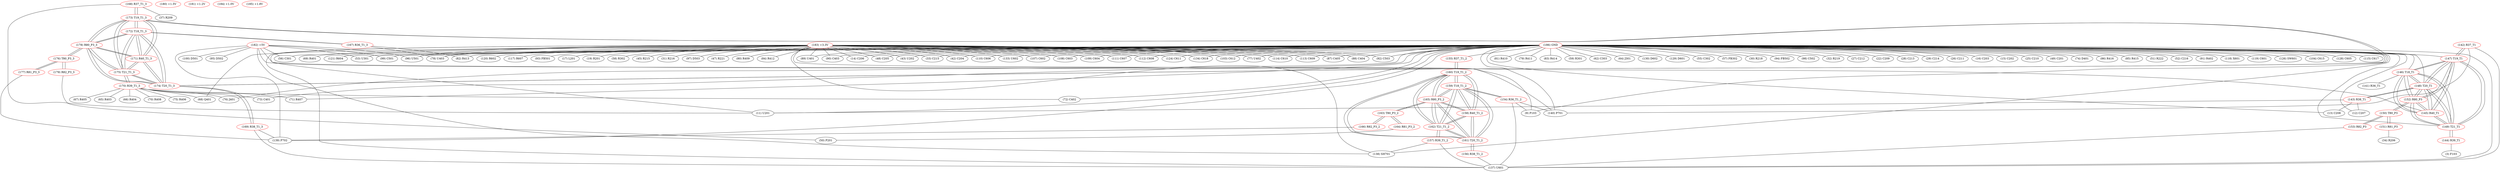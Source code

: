 graph {
	142 [label="(142) R37_T1" color=red]
	137 [label="(137) U601"]
	140 [label="(140) P701"]
	147 [label="(147) T19_T1"]
	143 [label="(143) R38_T1" color=red]
	12 [label="(12) C207"]
	11 [label="(11) U201"]
	13 [label="(13) C208"]
	148 [label="(148) T20_T1"]
	144 [label="(144) R39_T1" color=red]
	3 [label="(3) F103"]
	149 [label="(149) T21_T1"]
	145 [label="(145) R40_T1" color=red]
	152 [label="(152) R80_P3"]
	146 [label="(146) T18_T1"]
	149 [label="(149) T21_T1"]
	148 [label="(148) T20_T1"]
	147 [label="(147) T19_T1"]
	146 [label="(146) T18_T1" color=red]
	141 [label="(141) R36_T1"]
	152 [label="(152) R80_P3"]
	149 [label="(149) T21_T1"]
	148 [label="(148) T20_T1"]
	147 [label="(147) T19_T1"]
	145 [label="(145) R40_T1"]
	147 [label="(147) T19_T1" color=red]
	142 [label="(142) R37_T1"]
	152 [label="(152) R80_P3"]
	146 [label="(146) T18_T1"]
	149 [label="(149) T21_T1"]
	148 [label="(148) T20_T1"]
	145 [label="(145) R40_T1"]
	148 [label="(148) T20_T1" color=red]
	143 [label="(143) R38_T1"]
	152 [label="(152) R80_P3"]
	146 [label="(146) T18_T1"]
	149 [label="(149) T21_T1"]
	147 [label="(147) T19_T1"]
	145 [label="(145) R40_T1"]
	149 [label="(149) T21_T1" color=red]
	144 [label="(144) R39_T1"]
	152 [label="(152) R80_P3"]
	146 [label="(146) T18_T1"]
	148 [label="(148) T20_T1"]
	147 [label="(147) T19_T1"]
	145 [label="(145) R40_T1"]
	150 [label="(150) T80_P3" color=red]
	151 [label="(151) R81_P3"]
	153 [label="(153) R82_P3"]
	152 [label="(152) R80_P3"]
	151 [label="(151) R81_P3" color=red]
	34 [label="(34) R206"]
	150 [label="(150) T80_P3"]
	152 [label="(152) R80_P3" color=red]
	146 [label="(146) T18_T1"]
	149 [label="(149) T21_T1"]
	148 [label="(148) T20_T1"]
	147 [label="(147) T19_T1"]
	145 [label="(145) R40_T1"]
	150 [label="(150) T80_P3"]
	153 [label="(153) R82_P3" color=red]
	137 [label="(137) U601"]
	150 [label="(150) T80_P3"]
	154 [label="(154) R36_T1_2" color=red]
	140 [label="(140) P701"]
	137 [label="(137) U601"]
	9 [label="(9) P103"]
	159 [label="(159) T18_T1_2"]
	155 [label="(155) R37_T1_2" color=red]
	160 [label="(160) T19_T1_2"]
	156 [label="(156) R38_T1_2" color=red]
	137 [label="(137) U601"]
	161 [label="(161) T20_T1_2"]
	157 [label="(157) R39_T1_2" color=red]
	137 [label="(137) U601"]
	138 [label="(138) SH701"]
	162 [label="(162) T21_T1_2"]
	158 [label="(158) R40_T1_2" color=red]
	165 [label="(165) R80_P3_2"]
	159 [label="(159) T18_T1_2"]
	162 [label="(162) T21_T1_2"]
	161 [label="(161) T20_T1_2"]
	160 [label="(160) T19_T1_2"]
	159 [label="(159) T18_T1_2" color=red]
	161 [label="(161) T20_T1_2"]
	160 [label="(160) T19_T1_2"]
	162 [label="(162) T21_T1_2"]
	154 [label="(154) R36_T1_2"]
	165 [label="(165) R80_P3_2"]
	158 [label="(158) R40_T1_2"]
	160 [label="(160) T19_T1_2" color=red]
	161 [label="(161) T20_T1_2"]
	159 [label="(159) T18_T1_2"]
	162 [label="(162) T21_T1_2"]
	155 [label="(155) R37_T1_2"]
	165 [label="(165) R80_P3_2"]
	158 [label="(158) R40_T1_2"]
	161 [label="(161) T20_T1_2" color=red]
	160 [label="(160) T19_T1_2"]
	159 [label="(159) T18_T1_2"]
	162 [label="(162) T21_T1_2"]
	156 [label="(156) R38_T1_2"]
	165 [label="(165) R80_P3_2"]
	158 [label="(158) R40_T1_2"]
	162 [label="(162) T21_T1_2" color=red]
	161 [label="(161) T20_T1_2"]
	160 [label="(160) T19_T1_2"]
	159 [label="(159) T18_T1_2"]
	157 [label="(157) R39_T1_2"]
	165 [label="(165) R80_P3_2"]
	158 [label="(158) R40_T1_2"]
	163 [label="(163) T80_P3_2" color=red]
	164 [label="(164) R81_P3_2"]
	166 [label="(166) R82_P3_2"]
	165 [label="(165) R80_P3_2"]
	164 [label="(164) R81_P3_2" color=red]
	50 [label="(50) P201"]
	163 [label="(163) T80_P3_2"]
	165 [label="(165) R80_P3_2" color=red]
	159 [label="(159) T18_T1_2"]
	162 [label="(162) T21_T1_2"]
	161 [label="(161) T20_T1_2"]
	160 [label="(160) T19_T1_2"]
	158 [label="(158) R40_T1_2"]
	163 [label="(163) T80_P3_2"]
	166 [label="(166) R82_P3_2" color=red]
	139 [label="(139) P702"]
	163 [label="(163) T80_P3_2"]
	167 [label="(167) R36_T1_3" color=red]
	82 [label="(82) R413"]
	78 [label="(78) U403"]
	172 [label="(172) T18_T1_3"]
	168 [label="(168) R37_T1_3" color=red]
	11 [label="(11) U201"]
	37 [label="(37) R209"]
	173 [label="(173) T19_T1_3"]
	169 [label="(169) R38_T1_3" color=red]
	139 [label="(139) P702"]
	137 [label="(137) U601"]
	174 [label="(174) T20_T1_3"]
	170 [label="(170) R39_T1_3" color=red]
	68 [label="(68) Q401"]
	67 [label="(67) R405"]
	65 [label="(65) R403"]
	66 [label="(66) R404"]
	76 [label="(76) J401"]
	73 [label="(73) C401"]
	71 [label="(71) R407"]
	72 [label="(72) C402"]
	70 [label="(70) R408"]
	75 [label="(75) R406"]
	175 [label="(175) T21_T1_3"]
	171 [label="(171) R40_T1_3" color=red]
	178 [label="(178) R80_P3_3"]
	172 [label="(172) T18_T1_3"]
	175 [label="(175) T21_T1_3"]
	174 [label="(174) T20_T1_3"]
	173 [label="(173) T19_T1_3"]
	172 [label="(172) T18_T1_3" color=red]
	174 [label="(174) T20_T1_3"]
	173 [label="(173) T19_T1_3"]
	175 [label="(175) T21_T1_3"]
	167 [label="(167) R36_T1_3"]
	178 [label="(178) R80_P3_3"]
	171 [label="(171) R40_T1_3"]
	173 [label="(173) T19_T1_3" color=red]
	174 [label="(174) T20_T1_3"]
	172 [label="(172) T18_T1_3"]
	175 [label="(175) T21_T1_3"]
	168 [label="(168) R37_T1_3"]
	178 [label="(178) R80_P3_3"]
	171 [label="(171) R40_T1_3"]
	174 [label="(174) T20_T1_3" color=red]
	173 [label="(173) T19_T1_3"]
	172 [label="(172) T18_T1_3"]
	175 [label="(175) T21_T1_3"]
	169 [label="(169) R38_T1_3"]
	178 [label="(178) R80_P3_3"]
	171 [label="(171) R40_T1_3"]
	175 [label="(175) T21_T1_3" color=red]
	174 [label="(174) T20_T1_3"]
	173 [label="(173) T19_T1_3"]
	172 [label="(172) T18_T1_3"]
	170 [label="(170) R39_T1_3"]
	178 [label="(178) R80_P3_3"]
	171 [label="(171) R40_T1_3"]
	176 [label="(176) T80_P3_3" color=red]
	177 [label="(177) R81_P3_3"]
	179 [label="(179) R82_P3_3"]
	178 [label="(178) R80_P3_3"]
	177 [label="(177) R81_P3_3" color=red]
	139 [label="(139) P702"]
	176 [label="(176) T80_P3_3"]
	178 [label="(178) R80_P3_3" color=red]
	172 [label="(172) T18_T1_3"]
	175 [label="(175) T21_T1_3"]
	174 [label="(174) T20_T1_3"]
	173 [label="(173) T19_T1_3"]
	171 [label="(171) R40_T1_3"]
	176 [label="(176) T80_P3_3"]
	179 [label="(179) R82_P3_3" color=red]
	50 [label="(50) P201"]
	176 [label="(176) T80_P3_3"]
	180 [label="(180) +1.5V" color=red]
	181 [label="(181) +1.2V" color=red]
	182 [label="(182) +5V" color=red]
	140 [label="(140) P701"]
	139 [label="(139) P702"]
	99 [label="(99) C501"]
	100 [label="(100) D501"]
	96 [label="(96) U501"]
	95 [label="(95) D502"]
	138 [label="(138) SH701"]
	56 [label="(56) C301"]
	53 [label="(53) U301"]
	145 [label="(145) R40_T1"]
	183 [label="(183) +3.3V" color=red]
	96 [label="(96) U501"]
	69 [label="(69) R401"]
	103 [label="(103) C612"]
	77 [label="(77) U402"]
	121 [label="(121) R604"]
	120 [label="(120) R602"]
	68 [label="(68) Q401"]
	117 [label="(117) R607"]
	114 [label="(114) C610"]
	113 [label="(113) C609"]
	87 [label="(87) C405"]
	88 [label="(88) C404"]
	78 [label="(78) U403"]
	92 [label="(92) C503"]
	93 [label="(93) FB501"]
	89 [label="(89) U401"]
	90 [label="(90) C403"]
	11 [label="(11) U201"]
	14 [label="(14) C206"]
	17 [label="(17) L201"]
	19 [label="(19) R201"]
	9 [label="(9) P103"]
	138 [label="(138) SH701"]
	58 [label="(58) R302"]
	48 [label="(48) C205"]
	43 [label="(43) U202"]
	45 [label="(45) R215"]
	31 [label="(31) R216"]
	33 [label="(33) C215"]
	97 [label="(97) D503"]
	42 [label="(42) C204"]
	47 [label="(47) R221"]
	110 [label="(110) C606"]
	133 [label="(133) U602"]
	107 [label="(107) C602"]
	108 [label="(108) C603"]
	109 [label="(109) C604"]
	137 [label="(137) U601"]
	111 [label="(111) C607"]
	112 [label="(112) C608"]
	124 [label="(124) C611"]
	80 [label="(80) R409"]
	134 [label="(134) C618"]
	84 [label="(84) R412"]
	184 [label="(184) +1.0V" color=red]
	185 [label="(185) +1.8V" color=red]
	186 [label="(186) GND" color=red]
	82 [label="(82) R413"]
	81 [label="(81) R410"]
	79 [label="(79) R411"]
	78 [label="(78) U403"]
	138 [label="(138) SH701"]
	83 [label="(83) R414"]
	59 [label="(59) R301"]
	62 [label="(62) C303"]
	137 [label="(137) U601"]
	64 [label="(64) J301"]
	130 [label="(130) D602"]
	129 [label="(129) D601"]
	55 [label="(55) C302"]
	139 [label="(139) P702"]
	56 [label="(56) C301"]
	57 [label="(57) FB302"]
	53 [label="(53) U301"]
	134 [label="(134) C618"]
	133 [label="(133) U602"]
	30 [label="(30) R218"]
	140 [label="(140) P701"]
	96 [label="(96) U501"]
	94 [label="(94) FB502"]
	98 [label="(98) C502"]
	33 [label="(33) C215"]
	32 [label="(32) R219"]
	27 [label="(27) C212"]
	22 [label="(22) C209"]
	11 [label="(11) U201"]
	14 [label="(14) C206"]
	13 [label="(13) C208"]
	12 [label="(12) C207"]
	28 [label="(28) C213"]
	29 [label="(29) C214"]
	43 [label="(43) U202"]
	42 [label="(42) C204"]
	26 [label="(26) C211"]
	16 [label="(16) C203"]
	15 [label="(15) C202"]
	25 [label="(25) C210"]
	77 [label="(77) U402"]
	76 [label="(76) J401"]
	48 [label="(48) C205"]
	49 [label="(49) C201"]
	74 [label="(74) D401"]
	87 [label="(87) C405"]
	86 [label="(86) R416"]
	85 [label="(85) R415"]
	73 [label="(73) C401"]
	72 [label="(72) C402"]
	71 [label="(71) R407"]
	92 [label="(92) C503"]
	99 [label="(99) C501"]
	51 [label="(51) R222"]
	52 [label="(52) C216"]
	91 [label="(91) R402"]
	90 [label="(90) C403"]
	89 [label="(89) U401"]
	88 [label="(88) C404"]
	111 [label="(111) C607"]
	110 [label="(110) C606"]
	107 [label="(107) C602"]
	103 [label="(103) C612"]
	118 [label="(118) X601"]
	124 [label="(124) C611"]
	119 [label="(119) C601"]
	126 [label="(126) SW601"]
	109 [label="(109) C604"]
	108 [label="(108) C603"]
	104 [label="(104) C615"]
	128 [label="(128) C605"]
	9 [label="(9) P103"]
	115 [label="(115) C617"]
	114 [label="(114) C610"]
	112 [label="(112) C608"]
	113 [label="(113) C609"]
	155 [label="(155) R37_T1_2"]
	148 [label="(148) T20_T1"]
	147 [label="(147) T19_T1"]
	146 [label="(146) T18_T1"]
	149 [label="(149) T21_T1"]
	142 -- 137
	142 -- 140
	142 -- 147
	143 -- 12
	143 -- 11
	143 -- 13
	143 -- 148
	144 -- 3
	144 -- 149
	145 -- 152
	145 -- 146
	145 -- 149
	145 -- 148
	145 -- 147
	146 -- 141
	146 -- 152
	146 -- 149
	146 -- 148
	146 -- 147
	146 -- 145
	147 -- 142
	147 -- 152
	147 -- 146
	147 -- 149
	147 -- 148
	147 -- 145
	148 -- 143
	148 -- 152
	148 -- 146
	148 -- 149
	148 -- 147
	148 -- 145
	149 -- 144
	149 -- 152
	149 -- 146
	149 -- 148
	149 -- 147
	149 -- 145
	150 -- 151
	150 -- 153
	150 -- 152
	151 -- 34
	151 -- 150
	152 -- 146
	152 -- 149
	152 -- 148
	152 -- 147
	152 -- 145
	152 -- 150
	153 -- 137
	153 -- 150
	154 -- 140
	154 -- 137
	154 -- 9
	154 -- 159
	155 -- 160
	156 -- 137
	156 -- 161
	157 -- 137
	157 -- 138
	157 -- 162
	158 -- 165
	158 -- 159
	158 -- 162
	158 -- 161
	158 -- 160
	159 -- 161
	159 -- 160
	159 -- 162
	159 -- 154
	159 -- 165
	159 -- 158
	160 -- 161
	160 -- 159
	160 -- 162
	160 -- 155
	160 -- 165
	160 -- 158
	161 -- 160
	161 -- 159
	161 -- 162
	161 -- 156
	161 -- 165
	161 -- 158
	162 -- 161
	162 -- 160
	162 -- 159
	162 -- 157
	162 -- 165
	162 -- 158
	163 -- 164
	163 -- 166
	163 -- 165
	164 -- 50
	164 -- 163
	165 -- 159
	165 -- 162
	165 -- 161
	165 -- 160
	165 -- 158
	165 -- 163
	166 -- 139
	166 -- 163
	167 -- 82
	167 -- 78
	167 -- 172
	168 -- 11
	168 -- 37
	168 -- 173
	169 -- 139
	169 -- 137
	169 -- 174
	170 -- 68
	170 -- 67
	170 -- 65
	170 -- 66
	170 -- 76
	170 -- 73
	170 -- 71
	170 -- 72
	170 -- 70
	170 -- 75
	170 -- 175
	171 -- 178
	171 -- 172
	171 -- 175
	171 -- 174
	171 -- 173
	172 -- 174
	172 -- 173
	172 -- 175
	172 -- 167
	172 -- 178
	172 -- 171
	173 -- 174
	173 -- 172
	173 -- 175
	173 -- 168
	173 -- 178
	173 -- 171
	174 -- 173
	174 -- 172
	174 -- 175
	174 -- 169
	174 -- 178
	174 -- 171
	175 -- 174
	175 -- 173
	175 -- 172
	175 -- 170
	175 -- 178
	175 -- 171
	176 -- 177
	176 -- 179
	176 -- 178
	177 -- 139
	177 -- 176
	178 -- 172
	178 -- 175
	178 -- 174
	178 -- 173
	178 -- 171
	178 -- 176
	179 -- 50
	179 -- 176
	182 -- 140
	182 -- 139
	182 -- 99
	182 -- 100
	182 -- 96
	182 -- 95
	182 -- 138
	182 -- 56
	182 -- 53
	182 -- 145
	183 -- 96
	183 -- 69
	183 -- 103
	183 -- 77
	183 -- 121
	183 -- 120
	183 -- 68
	183 -- 117
	183 -- 114
	183 -- 113
	183 -- 87
	183 -- 88
	183 -- 78
	183 -- 92
	183 -- 93
	183 -- 89
	183 -- 90
	183 -- 11
	183 -- 14
	183 -- 17
	183 -- 19
	183 -- 9
	183 -- 138
	183 -- 58
	183 -- 48
	183 -- 43
	183 -- 45
	183 -- 31
	183 -- 33
	183 -- 97
	183 -- 42
	183 -- 47
	183 -- 110
	183 -- 133
	183 -- 107
	183 -- 108
	183 -- 109
	183 -- 137
	183 -- 111
	183 -- 112
	183 -- 124
	183 -- 80
	183 -- 134
	183 -- 84
	186 -- 82
	186 -- 81
	186 -- 79
	186 -- 78
	186 -- 138
	186 -- 83
	186 -- 59
	186 -- 62
	186 -- 137
	186 -- 64
	186 -- 130
	186 -- 129
	186 -- 55
	186 -- 139
	186 -- 56
	186 -- 57
	186 -- 53
	186 -- 134
	186 -- 133
	186 -- 30
	186 -- 140
	186 -- 96
	186 -- 94
	186 -- 98
	186 -- 33
	186 -- 32
	186 -- 27
	186 -- 22
	186 -- 11
	186 -- 14
	186 -- 13
	186 -- 12
	186 -- 28
	186 -- 29
	186 -- 43
	186 -- 42
	186 -- 26
	186 -- 16
	186 -- 15
	186 -- 25
	186 -- 77
	186 -- 76
	186 -- 48
	186 -- 49
	186 -- 74
	186 -- 87
	186 -- 86
	186 -- 85
	186 -- 73
	186 -- 72
	186 -- 71
	186 -- 92
	186 -- 99
	186 -- 51
	186 -- 52
	186 -- 91
	186 -- 90
	186 -- 89
	186 -- 88
	186 -- 111
	186 -- 110
	186 -- 107
	186 -- 103
	186 -- 118
	186 -- 124
	186 -- 119
	186 -- 126
	186 -- 109
	186 -- 108
	186 -- 104
	186 -- 128
	186 -- 9
	186 -- 115
	186 -- 114
	186 -- 112
	186 -- 113
	186 -- 155
	186 -- 148
	186 -- 147
	186 -- 146
	186 -- 149
}